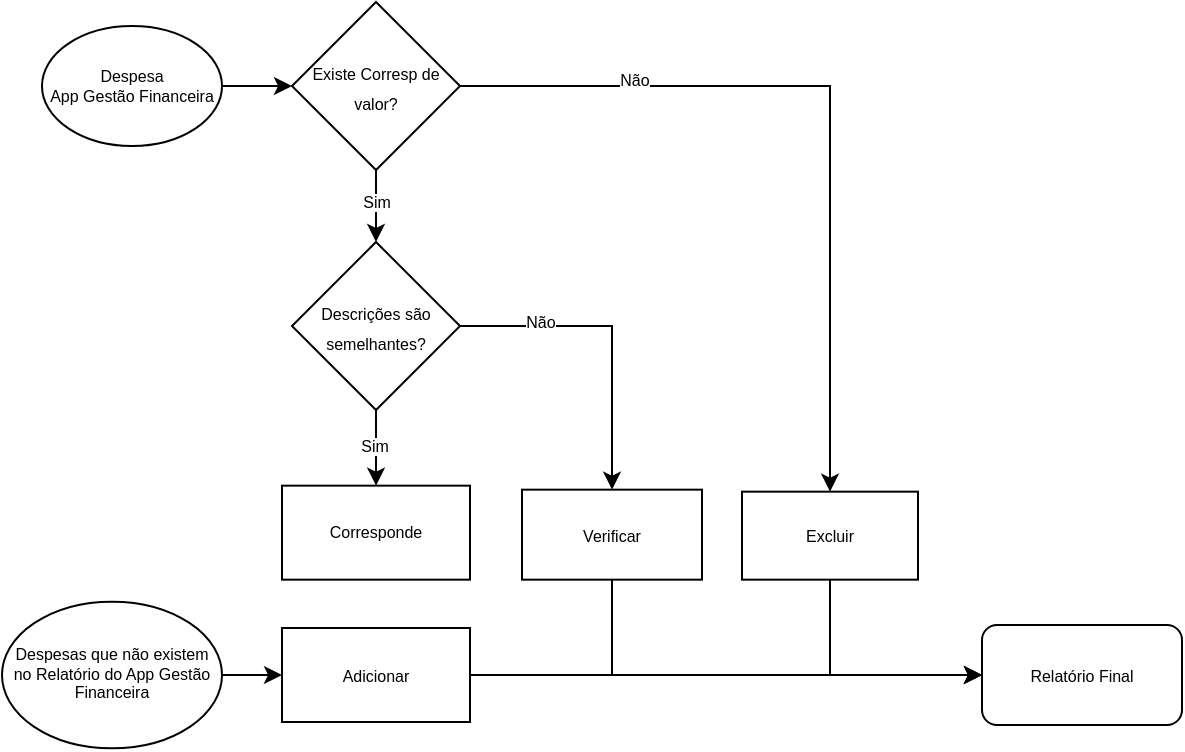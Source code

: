<mxfile version="28.2.8">
  <diagram name="Página-1" id="3zWHdGytA9lpw7oD6TOk">
    <mxGraphModel dx="727" dy="366" grid="1" gridSize="10" guides="1" tooltips="1" connect="1" arrows="1" fold="1" page="1" pageScale="1" pageWidth="827" pageHeight="1169" math="0" shadow="0">
      <root>
        <mxCell id="0" />
        <mxCell id="1" parent="0" />
        <mxCell id="0U7CYQTiaOT7S-Qo_TY8-22" value="" style="edgeStyle=orthogonalEdgeStyle;rounded=0;orthogonalLoop=1;jettySize=auto;html=1;" edge="1" parent="1" source="0U7CYQTiaOT7S-Qo_TY8-9" target="0U7CYQTiaOT7S-Qo_TY8-21">
          <mxGeometry relative="1" as="geometry" />
        </mxCell>
        <mxCell id="0U7CYQTiaOT7S-Qo_TY8-23" value="Sim" style="edgeLabel;html=1;align=center;verticalAlign=middle;resizable=0;points=[];fontSize=8;" vertex="1" connectable="0" parent="0U7CYQTiaOT7S-Qo_TY8-22">
          <mxGeometry x="0.039" y="-1" relative="1" as="geometry">
            <mxPoint as="offset" />
          </mxGeometry>
        </mxCell>
        <mxCell id="0U7CYQTiaOT7S-Qo_TY8-32" value="" style="edgeStyle=orthogonalEdgeStyle;rounded=0;orthogonalLoop=1;jettySize=auto;html=1;" edge="1" parent="1" source="0U7CYQTiaOT7S-Qo_TY8-9" target="0U7CYQTiaOT7S-Qo_TY8-31">
          <mxGeometry relative="1" as="geometry" />
        </mxCell>
        <mxCell id="0U7CYQTiaOT7S-Qo_TY8-33" value="Não" style="edgeLabel;html=1;align=center;verticalAlign=middle;resizable=0;points=[];fontSize=8;" vertex="1" connectable="0" parent="0U7CYQTiaOT7S-Qo_TY8-32">
          <mxGeometry x="-0.5" y="2" relative="1" as="geometry">
            <mxPoint as="offset" />
          </mxGeometry>
        </mxCell>
        <mxCell id="0U7CYQTiaOT7S-Qo_TY8-9" value="&lt;font style=&quot;font-size: 8px;&quot;&gt;Descrições são semelhantes?&lt;/font&gt;" style="rhombus;whiteSpace=wrap;html=1;convertToSvg=0;" vertex="1" parent="1">
          <mxGeometry x="205" y="140" width="84" height="84" as="geometry" />
        </mxCell>
        <mxCell id="0U7CYQTiaOT7S-Qo_TY8-15" style="edgeStyle=orthogonalEdgeStyle;rounded=0;orthogonalLoop=1;jettySize=auto;html=1;exitX=0.5;exitY=1;exitDx=0;exitDy=0;entryX=0.5;entryY=0;entryDx=0;entryDy=0;fontSize=8;" edge="1" parent="1" source="0U7CYQTiaOT7S-Qo_TY8-12" target="0U7CYQTiaOT7S-Qo_TY8-9">
          <mxGeometry relative="1" as="geometry">
            <mxPoint x="247" y="145" as="targetPoint" />
          </mxGeometry>
        </mxCell>
        <mxCell id="0U7CYQTiaOT7S-Qo_TY8-16" value="Sim" style="edgeLabel;html=1;align=center;verticalAlign=middle;resizable=0;points=[];fontSize=8;" vertex="1" connectable="0" parent="0U7CYQTiaOT7S-Qo_TY8-15">
          <mxGeometry x="-0.125" relative="1" as="geometry">
            <mxPoint as="offset" />
          </mxGeometry>
        </mxCell>
        <mxCell id="0U7CYQTiaOT7S-Qo_TY8-26" value="" style="edgeStyle=orthogonalEdgeStyle;rounded=0;orthogonalLoop=1;jettySize=auto;html=1;" edge="1" parent="1" source="0U7CYQTiaOT7S-Qo_TY8-12" target="0U7CYQTiaOT7S-Qo_TY8-25">
          <mxGeometry relative="1" as="geometry" />
        </mxCell>
        <mxCell id="0U7CYQTiaOT7S-Qo_TY8-29" value="Não" style="edgeLabel;html=1;align=center;verticalAlign=middle;resizable=0;points=[];fontSize=8;" vertex="1" connectable="0" parent="0U7CYQTiaOT7S-Qo_TY8-26">
          <mxGeometry x="-0.554" y="3" relative="1" as="geometry">
            <mxPoint as="offset" />
          </mxGeometry>
        </mxCell>
        <mxCell id="0U7CYQTiaOT7S-Qo_TY8-12" value="&lt;span style=&quot;font-size: 8px;&quot;&gt;Existe Corresp de valor?&lt;/span&gt;" style="rhombus;whiteSpace=wrap;html=1;convertToSvg=0;" vertex="1" parent="1">
          <mxGeometry x="205" y="20" width="84" height="84" as="geometry" />
        </mxCell>
        <mxCell id="0U7CYQTiaOT7S-Qo_TY8-21" value="Corresponde" style="whiteSpace=wrap;html=1;fontSize=8;" vertex="1" parent="1">
          <mxGeometry x="200" y="261.83" width="94" height="47" as="geometry" />
        </mxCell>
        <mxCell id="0U7CYQTiaOT7S-Qo_TY8-40" style="edgeStyle=orthogonalEdgeStyle;rounded=0;orthogonalLoop=1;jettySize=auto;html=1;exitX=0.5;exitY=1;exitDx=0;exitDy=0;entryX=0;entryY=0.5;entryDx=0;entryDy=0;" edge="1" parent="1" source="0U7CYQTiaOT7S-Qo_TY8-25" target="0U7CYQTiaOT7S-Qo_TY8-38">
          <mxGeometry relative="1" as="geometry" />
        </mxCell>
        <mxCell id="0U7CYQTiaOT7S-Qo_TY8-25" value="Excluir" style="whiteSpace=wrap;html=1;fontSize=8;" vertex="1" parent="1">
          <mxGeometry x="430" y="264.83" width="88" height="44" as="geometry" />
        </mxCell>
        <mxCell id="0U7CYQTiaOT7S-Qo_TY8-39" style="edgeStyle=orthogonalEdgeStyle;rounded=0;orthogonalLoop=1;jettySize=auto;html=1;exitX=0.5;exitY=1;exitDx=0;exitDy=0;entryX=0;entryY=0.5;entryDx=0;entryDy=0;" edge="1" parent="1" source="0U7CYQTiaOT7S-Qo_TY8-31" target="0U7CYQTiaOT7S-Qo_TY8-38">
          <mxGeometry relative="1" as="geometry" />
        </mxCell>
        <mxCell id="0U7CYQTiaOT7S-Qo_TY8-31" value="&lt;font style=&quot;font-size: 8px;&quot;&gt;Verificar&lt;/font&gt;" style="whiteSpace=wrap;html=1;" vertex="1" parent="1">
          <mxGeometry x="320" y="263.83" width="90" height="45" as="geometry" />
        </mxCell>
        <mxCell id="0U7CYQTiaOT7S-Qo_TY8-35" value="" style="edgeStyle=orthogonalEdgeStyle;rounded=0;orthogonalLoop=1;jettySize=auto;html=1;" edge="1" parent="1" source="0U7CYQTiaOT7S-Qo_TY8-34" target="0U7CYQTiaOT7S-Qo_TY8-12">
          <mxGeometry relative="1" as="geometry" />
        </mxCell>
        <mxCell id="0U7CYQTiaOT7S-Qo_TY8-34" value="Despesa&lt;div&gt;App Gestão Financeira&lt;/div&gt;" style="ellipse;whiteSpace=wrap;html=1;fontSize=8;" vertex="1" parent="1">
          <mxGeometry x="80" y="32" width="90" height="60" as="geometry" />
        </mxCell>
        <mxCell id="0U7CYQTiaOT7S-Qo_TY8-46" value="" style="edgeStyle=orthogonalEdgeStyle;rounded=0;orthogonalLoop=1;jettySize=auto;html=1;" edge="1" parent="1" source="0U7CYQTiaOT7S-Qo_TY8-36" target="0U7CYQTiaOT7S-Qo_TY8-44">
          <mxGeometry relative="1" as="geometry" />
        </mxCell>
        <mxCell id="0U7CYQTiaOT7S-Qo_TY8-36" value="&lt;div style=&quot;&quot;&gt;&lt;span style=&quot;background-color: transparent; color: light-dark(rgb(0, 0, 0), rgb(255, 255, 255));&quot;&gt;Despesas que não existem&lt;/span&gt;&lt;/div&gt;&lt;div style=&quot;&quot;&gt;no Relatório do App Gestão Financeira&lt;/div&gt;" style="ellipse;whiteSpace=wrap;html=1;fontSize=8;align=center;" vertex="1" parent="1">
          <mxGeometry x="60" y="319.83" width="110" height="73.33" as="geometry" />
        </mxCell>
        <mxCell id="0U7CYQTiaOT7S-Qo_TY8-38" value="Relatório Final" style="rounded=1;whiteSpace=wrap;html=1;fontSize=8;" vertex="1" parent="1">
          <mxGeometry x="550" y="331.5" width="100" height="50" as="geometry" />
        </mxCell>
        <mxCell id="0U7CYQTiaOT7S-Qo_TY8-47" style="edgeStyle=orthogonalEdgeStyle;rounded=0;orthogonalLoop=1;jettySize=auto;html=1;exitX=1;exitY=0.5;exitDx=0;exitDy=0;entryX=0;entryY=0.5;entryDx=0;entryDy=0;" edge="1" parent="1" source="0U7CYQTiaOT7S-Qo_TY8-44" target="0U7CYQTiaOT7S-Qo_TY8-38">
          <mxGeometry relative="1" as="geometry" />
        </mxCell>
        <mxCell id="0U7CYQTiaOT7S-Qo_TY8-44" value="Adicionar" style="whiteSpace=wrap;html=1;fontSize=8;" vertex="1" parent="1">
          <mxGeometry x="200" y="333" width="94" height="47" as="geometry" />
        </mxCell>
      </root>
    </mxGraphModel>
  </diagram>
</mxfile>
